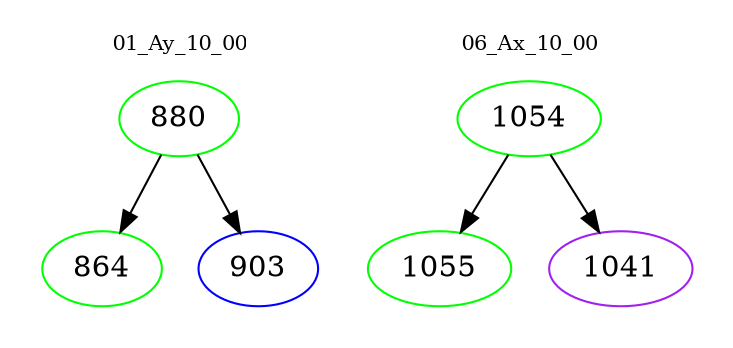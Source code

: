 digraph{
subgraph cluster_0 {
color = white
label = "01_Ay_10_00";
fontsize=10;
T0_880 [label="880", color="green"]
T0_880 -> T0_864 [color="black"]
T0_864 [label="864", color="green"]
T0_880 -> T0_903 [color="black"]
T0_903 [label="903", color="blue"]
}
subgraph cluster_1 {
color = white
label = "06_Ax_10_00";
fontsize=10;
T1_1054 [label="1054", color="green"]
T1_1054 -> T1_1055 [color="black"]
T1_1055 [label="1055", color="green"]
T1_1054 -> T1_1041 [color="black"]
T1_1041 [label="1041", color="purple"]
}
}
